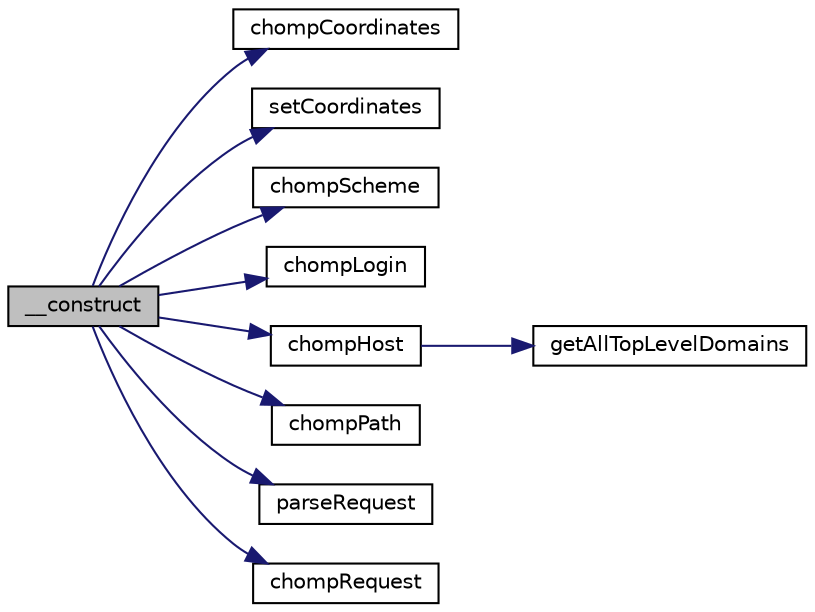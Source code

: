 digraph "__construct"
{
  edge [fontname="Helvetica",fontsize="10",labelfontname="Helvetica",labelfontsize="10"];
  node [fontname="Helvetica",fontsize="10",shape=record];
  rankdir="LR";
  Node1 [label="__construct",height=0.2,width=0.4,color="black", fillcolor="grey75", style="filled" fontcolor="black"];
  Node1 -> Node2 [color="midnightblue",fontsize="10",style="solid",fontname="Helvetica"];
  Node2 [label="chompCoordinates",height=0.2,width=0.4,color="black", fillcolor="white", style="filled",URL="$class_simple_url.html#ae9c112d247b3bb0c6f882f7b3e56a38e"];
  Node1 -> Node3 [color="midnightblue",fontsize="10",style="solid",fontname="Helvetica"];
  Node3 [label="setCoordinates",height=0.2,width=0.4,color="black", fillcolor="white", style="filled",URL="$class_simple_url.html#a76c84a3ecde1cab70bf67d82629e4a06"];
  Node1 -> Node4 [color="midnightblue",fontsize="10",style="solid",fontname="Helvetica"];
  Node4 [label="chompScheme",height=0.2,width=0.4,color="black", fillcolor="white", style="filled",URL="$class_simple_url.html#a3e1a880a16475d600cdbaac7f9c5e730"];
  Node1 -> Node5 [color="midnightblue",fontsize="10",style="solid",fontname="Helvetica"];
  Node5 [label="chompLogin",height=0.2,width=0.4,color="black", fillcolor="white", style="filled",URL="$class_simple_url.html#ab553af5ab408520087cdeb5f0957353f"];
  Node1 -> Node6 [color="midnightblue",fontsize="10",style="solid",fontname="Helvetica"];
  Node6 [label="chompHost",height=0.2,width=0.4,color="black", fillcolor="white", style="filled",URL="$class_simple_url.html#a266d75a695323641c25d52a7ef24e89d"];
  Node6 -> Node7 [color="midnightblue",fontsize="10",style="solid",fontname="Helvetica"];
  Node7 [label="getAllTopLevelDomains",height=0.2,width=0.4,color="black", fillcolor="white", style="filled",URL="$class_simple_url.html#ac1001f197259bbb33bd0107239db165d"];
  Node1 -> Node8 [color="midnightblue",fontsize="10",style="solid",fontname="Helvetica"];
  Node8 [label="chompPath",height=0.2,width=0.4,color="black", fillcolor="white", style="filled",URL="$class_simple_url.html#a269a5773532863aa9a9cc95740a1dc6a"];
  Node1 -> Node9 [color="midnightblue",fontsize="10",style="solid",fontname="Helvetica"];
  Node9 [label="parseRequest",height=0.2,width=0.4,color="black", fillcolor="white", style="filled",URL="$class_simple_url.html#a4219a30e6aaa92c0681c88552c40613f"];
  Node1 -> Node10 [color="midnightblue",fontsize="10",style="solid",fontname="Helvetica"];
  Node10 [label="chompRequest",height=0.2,width=0.4,color="black", fillcolor="white", style="filled",URL="$class_simple_url.html#a129a384bc6ff589bd5536577ee8d423b"];
}
